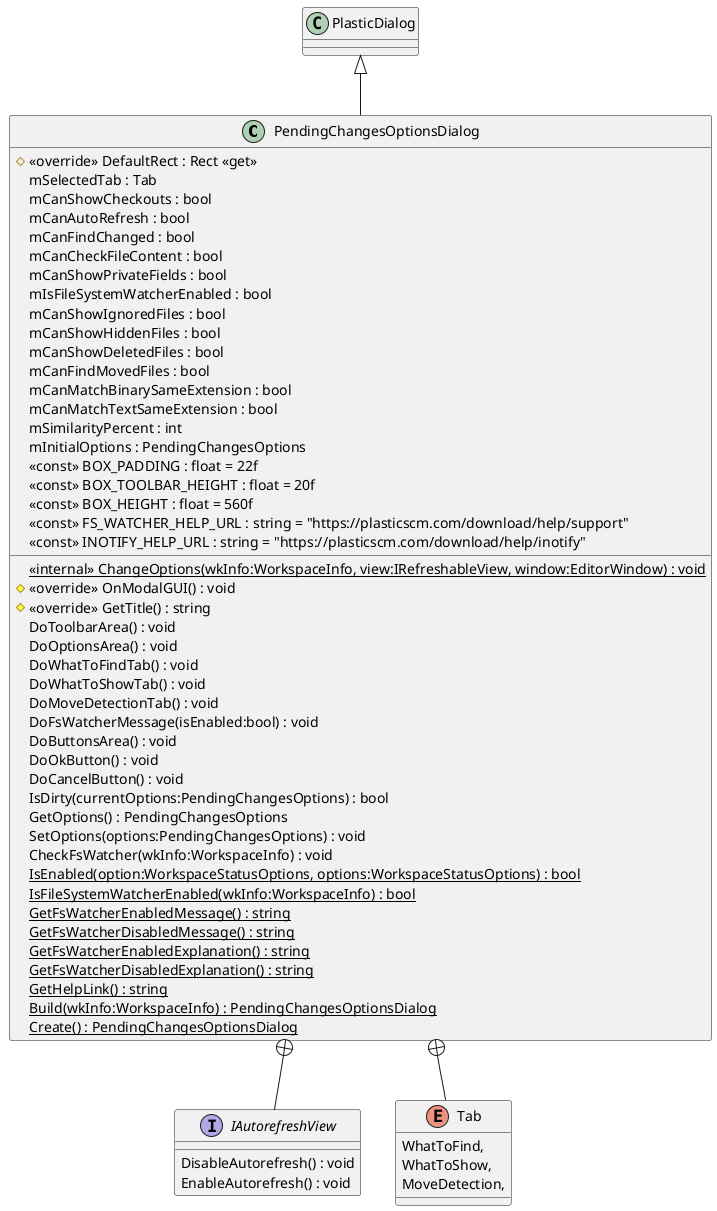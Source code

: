 @startuml
class PendingChangesOptionsDialog {
    # <<override>> DefaultRect : Rect <<get>>
    <<internal>> {static} ChangeOptions(wkInfo:WorkspaceInfo, view:IRefreshableView, window:EditorWindow) : void
    # <<override>> OnModalGUI() : void
    # <<override>> GetTitle() : string
    DoToolbarArea() : void
    DoOptionsArea() : void
    DoWhatToFindTab() : void
    DoWhatToShowTab() : void
    DoMoveDetectionTab() : void
    DoFsWatcherMessage(isEnabled:bool) : void
    DoButtonsArea() : void
    DoOkButton() : void
    DoCancelButton() : void
    IsDirty(currentOptions:PendingChangesOptions) : bool
    GetOptions() : PendingChangesOptions
    SetOptions(options:PendingChangesOptions) : void
    CheckFsWatcher(wkInfo:WorkspaceInfo) : void
    {static} IsEnabled(option:WorkspaceStatusOptions, options:WorkspaceStatusOptions) : bool
    {static} IsFileSystemWatcherEnabled(wkInfo:WorkspaceInfo) : bool
    {static} GetFsWatcherEnabledMessage() : string
    {static} GetFsWatcherDisabledMessage() : string
    {static} GetFsWatcherEnabledExplanation() : string
    {static} GetFsWatcherDisabledExplanation() : string
    {static} GetHelpLink() : string
    {static} Build(wkInfo:WorkspaceInfo) : PendingChangesOptionsDialog
    {static} Create() : PendingChangesOptionsDialog
    mSelectedTab : Tab
    mCanShowCheckouts : bool
    mCanAutoRefresh : bool
    mCanFindChanged : bool
    mCanCheckFileContent : bool
    mCanShowPrivateFields : bool
    mIsFileSystemWatcherEnabled : bool
    mCanShowIgnoredFiles : bool
    mCanShowHiddenFiles : bool
    mCanShowDeletedFiles : bool
    mCanFindMovedFiles : bool
    mCanMatchBinarySameExtension : bool
    mCanMatchTextSameExtension : bool
    mSimilarityPercent : int
    mInitialOptions : PendingChangesOptions
    <<const>> BOX_PADDING : float = 22f
    <<const>> BOX_TOOLBAR_HEIGHT : float = 20f
    <<const>> BOX_HEIGHT : float = 560f
    <<const>> FS_WATCHER_HELP_URL : string = "https://plasticscm.com/download/help/support"
    <<const>> INOTIFY_HELP_URL : string = "https://plasticscm.com/download/help/inotify"
}
interface IAutorefreshView {
    DisableAutorefresh() : void
    EnableAutorefresh() : void
}
enum Tab {
    WhatToFind,
    WhatToShow,
    MoveDetection,
}
PlasticDialog <|-- PendingChangesOptionsDialog
PendingChangesOptionsDialog +-- IAutorefreshView
PendingChangesOptionsDialog +-- Tab
@enduml
